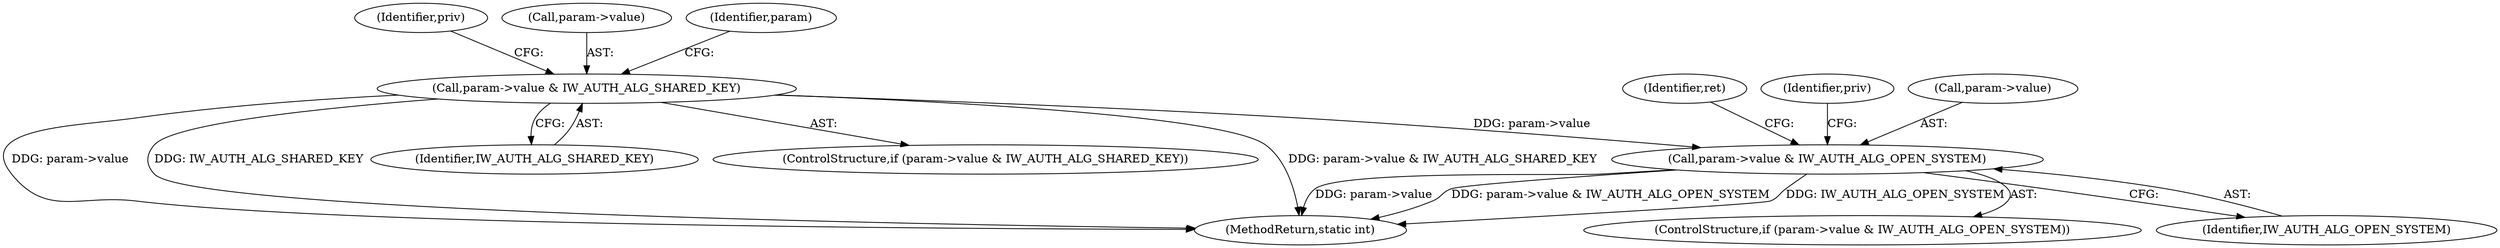digraph "0_linux_0a54917c3fc295cb61f3fb52373c173fd3b69f48@pointer" {
"1000211" [label="(Call,param->value & IW_AUTH_ALG_OPEN_SYSTEM)"];
"1000199" [label="(Call,param->value & IW_AUTH_ALG_SHARED_KEY)"];
"1000223" [label="(Identifier,ret)"];
"1000218" [label="(Identifier,priv)"];
"1000198" [label="(ControlStructure,if (param->value & IW_AUTH_ALG_SHARED_KEY))"];
"1000206" [label="(Identifier,priv)"];
"1000210" [label="(ControlStructure,if (param->value & IW_AUTH_ALG_OPEN_SYSTEM))"];
"1000215" [label="(Identifier,IW_AUTH_ALG_OPEN_SYSTEM)"];
"1000199" [label="(Call,param->value & IW_AUTH_ALG_SHARED_KEY)"];
"1000270" [label="(MethodReturn,static int)"];
"1000203" [label="(Identifier,IW_AUTH_ALG_SHARED_KEY)"];
"1000211" [label="(Call,param->value & IW_AUTH_ALG_OPEN_SYSTEM)"];
"1000200" [label="(Call,param->value)"];
"1000213" [label="(Identifier,param)"];
"1000212" [label="(Call,param->value)"];
"1000211" -> "1000210"  [label="AST: "];
"1000211" -> "1000215"  [label="CFG: "];
"1000212" -> "1000211"  [label="AST: "];
"1000215" -> "1000211"  [label="AST: "];
"1000218" -> "1000211"  [label="CFG: "];
"1000223" -> "1000211"  [label="CFG: "];
"1000211" -> "1000270"  [label="DDG: param->value"];
"1000211" -> "1000270"  [label="DDG: param->value & IW_AUTH_ALG_OPEN_SYSTEM"];
"1000211" -> "1000270"  [label="DDG: IW_AUTH_ALG_OPEN_SYSTEM"];
"1000199" -> "1000211"  [label="DDG: param->value"];
"1000199" -> "1000198"  [label="AST: "];
"1000199" -> "1000203"  [label="CFG: "];
"1000200" -> "1000199"  [label="AST: "];
"1000203" -> "1000199"  [label="AST: "];
"1000206" -> "1000199"  [label="CFG: "];
"1000213" -> "1000199"  [label="CFG: "];
"1000199" -> "1000270"  [label="DDG: param->value & IW_AUTH_ALG_SHARED_KEY"];
"1000199" -> "1000270"  [label="DDG: param->value"];
"1000199" -> "1000270"  [label="DDG: IW_AUTH_ALG_SHARED_KEY"];
}
